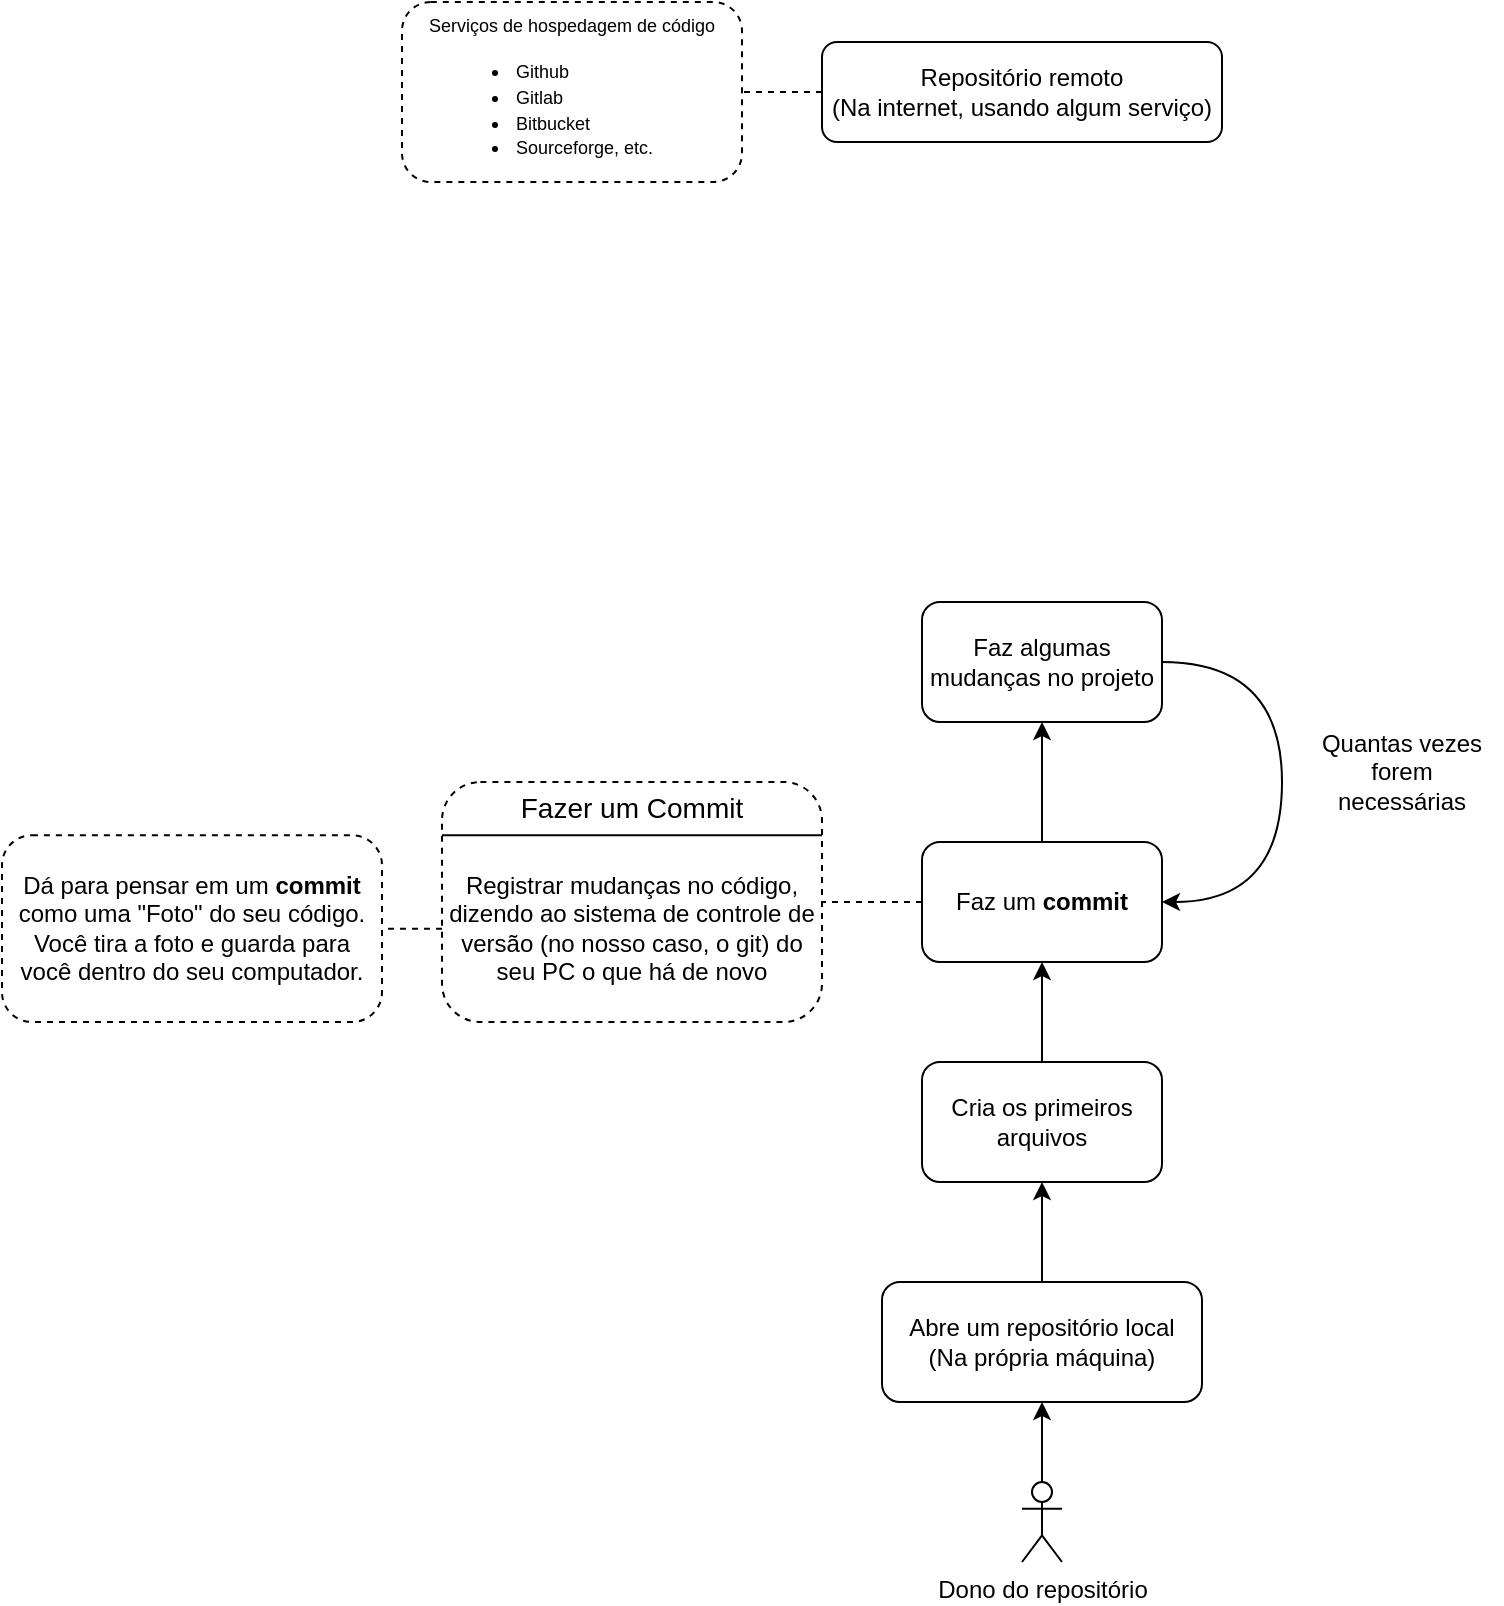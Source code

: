 <mxfile version="24.8.3">
  <diagram name="Página-1" id="87dOXasFhXahZmvE9qLV">
    <mxGraphModel dx="1309" dy="340" grid="1" gridSize="10" guides="1" tooltips="1" connect="1" arrows="0" fold="1" page="1" pageScale="1" pageWidth="827" pageHeight="1169" math="0" shadow="0">
      <root>
        <mxCell id="0" />
        <mxCell id="1" parent="0" />
        <mxCell id="iXsLAZq5B4U-1ETLq_H_-3" style="edgeStyle=orthogonalEdgeStyle;rounded=0;orthogonalLoop=1;jettySize=auto;html=1;entryX=0.5;entryY=1;entryDx=0;entryDy=0;exitX=0.5;exitY=0;exitDx=0;exitDy=0;exitPerimeter=0;" edge="1" parent="1" source="iXsLAZq5B4U-1ETLq_H_-9" target="iXsLAZq5B4U-1ETLq_H_-8">
          <mxGeometry relative="1" as="geometry">
            <mxPoint x="340" y="940" as="sourcePoint" />
            <mxPoint x="340" y="850" as="targetPoint" />
          </mxGeometry>
        </mxCell>
        <mxCell id="iXsLAZq5B4U-1ETLq_H_-12" style="edgeStyle=orthogonalEdgeStyle;rounded=0;orthogonalLoop=1;jettySize=auto;html=1;entryX=0.5;entryY=1;entryDx=0;entryDy=0;" edge="1" parent="1" source="iXsLAZq5B4U-1ETLq_H_-8" target="iXsLAZq5B4U-1ETLq_H_-41">
          <mxGeometry relative="1" as="geometry" />
        </mxCell>
        <mxCell id="iXsLAZq5B4U-1ETLq_H_-8" value="Abre um repositório local&lt;div&gt;(Na própria máquina)&lt;/div&gt;" style="rounded=1;whiteSpace=wrap;html=1;" vertex="1" parent="1">
          <mxGeometry x="260" y="840" width="160" height="60" as="geometry" />
        </mxCell>
        <mxCell id="iXsLAZq5B4U-1ETLq_H_-9" value="Dono do repositório" style="shape=umlActor;verticalLabelPosition=bottom;verticalAlign=top;html=1;outlineConnect=0;" vertex="1" parent="1">
          <mxGeometry x="330" y="940" width="20" height="40" as="geometry" />
        </mxCell>
        <mxCell id="iXsLAZq5B4U-1ETLq_H_-34" style="rounded=0;orthogonalLoop=1;jettySize=auto;html=1;entryX=1;entryY=0.5;entryDx=0;entryDy=0;exitX=0;exitY=0.5;exitDx=0;exitDy=0;dashed=1;endArrow=none;endFill=0;" edge="1" parent="1" source="iXsLAZq5B4U-1ETLq_H_-11" target="iXsLAZq5B4U-1ETLq_H_-25">
          <mxGeometry relative="1" as="geometry">
            <mxPoint x="330.714" y="225" as="sourcePoint" />
            <mxPoint x="270" y="140" as="targetPoint" />
          </mxGeometry>
        </mxCell>
        <mxCell id="iXsLAZq5B4U-1ETLq_H_-11" value="Repositório remoto&lt;div&gt;(Na internet, usando algum serviço)&lt;/div&gt;" style="rounded=1;whiteSpace=wrap;html=1;" vertex="1" parent="1">
          <mxGeometry x="230" y="220" width="200" height="50" as="geometry" />
        </mxCell>
        <mxCell id="iXsLAZq5B4U-1ETLq_H_-26" value="" style="group;fillColor=none;align=center;strokeWidth=1;perimeterSpacing=0;rounded=0;arcSize=29;dashed=1;dashPattern=1 1;strokeColor=none;" vertex="1" connectable="0" parent="1">
          <mxGeometry x="20" y="200" width="170" height="90" as="geometry" />
        </mxCell>
        <mxCell id="iXsLAZq5B4U-1ETLq_H_-25" value="" style="rounded=1;whiteSpace=wrap;html=1;dashed=1;arcSize=16;" vertex="1" parent="iXsLAZq5B4U-1ETLq_H_-26">
          <mxGeometry width="170" height="90" as="geometry" />
        </mxCell>
        <mxCell id="iXsLAZq5B4U-1ETLq_H_-16" value="Serviços de hospedagem de código" style="text;html=1;align=center;verticalAlign=top;whiteSpace=wrap;rounded=0;fontSize=9;fontStyle=0;dashed=1;dashPattern=8 8;" vertex="1" parent="iXsLAZq5B4U-1ETLq_H_-26">
          <mxGeometry width="170" height="20" as="geometry" />
        </mxCell>
        <mxCell id="iXsLAZq5B4U-1ETLq_H_-27" value="&lt;ul style=&quot;font-size: 9px; padding-left: 15px; padding-bottom: 0px; line-height: 140%;&quot;&gt;&lt;li style=&quot;font-size: 9px;&quot;&gt;Github&lt;/li&gt;&lt;li style=&quot;font-size: 9px;&quot;&gt;Gitlab&lt;/li&gt;&lt;li style=&quot;font-size: 9px;&quot;&gt;Bitbucket&lt;/li&gt;&lt;li style=&quot;font-size: 9px;&quot;&gt;Sourceforge, etc.&lt;/li&gt;&lt;/ul&gt;" style="text;html=1;align=left;verticalAlign=middle;whiteSpace=wrap;rounded=0;fontSize=9;labelBackgroundColor=none;labelBorderColor=none;horizontal=1;labelPosition=center;verticalLabelPosition=middle;dashed=1;dashPattern=8 8;spacingTop=0;" vertex="1" parent="iXsLAZq5B4U-1ETLq_H_-26">
          <mxGeometry x="40" y="19" width="90" height="70" as="geometry" />
        </mxCell>
        <mxCell id="iXsLAZq5B4U-1ETLq_H_-42" style="edgeStyle=orthogonalEdgeStyle;rounded=0;orthogonalLoop=1;jettySize=auto;html=1;entryX=0.5;entryY=1;entryDx=0;entryDy=0;" edge="1" parent="1" source="iXsLAZq5B4U-1ETLq_H_-41" target="iXsLAZq5B4U-1ETLq_H_-43">
          <mxGeometry relative="1" as="geometry" />
        </mxCell>
        <mxCell id="iXsLAZq5B4U-1ETLq_H_-41" value="Cria os primeiros arquivos" style="rounded=1;whiteSpace=wrap;html=1;" vertex="1" parent="1">
          <mxGeometry x="280" y="730" width="120" height="60" as="geometry" />
        </mxCell>
        <mxCell id="iXsLAZq5B4U-1ETLq_H_-62" style="edgeStyle=orthogonalEdgeStyle;rounded=0;orthogonalLoop=1;jettySize=auto;html=1;exitX=0.5;exitY=0;exitDx=0;exitDy=0;entryX=0.5;entryY=1;entryDx=0;entryDy=0;" edge="1" parent="1" source="iXsLAZq5B4U-1ETLq_H_-43" target="iXsLAZq5B4U-1ETLq_H_-61">
          <mxGeometry relative="1" as="geometry" />
        </mxCell>
        <mxCell id="iXsLAZq5B4U-1ETLq_H_-43" value="Faz um &lt;b&gt;commit&lt;/b&gt;" style="rounded=1;whiteSpace=wrap;html=1;" vertex="1" parent="1">
          <mxGeometry x="280" y="620" width="120" height="60" as="geometry" />
        </mxCell>
        <mxCell id="iXsLAZq5B4U-1ETLq_H_-44" value="" style="group;fillColor=none;align=center;strokeWidth=1;perimeterSpacing=0;rounded=0;arcSize=29;dashed=1;dashPattern=1 1;strokeColor=none;" vertex="1" connectable="0" parent="1">
          <mxGeometry x="40" y="590" width="190" height="120" as="geometry" />
        </mxCell>
        <mxCell id="iXsLAZq5B4U-1ETLq_H_-45" value="" style="rounded=1;whiteSpace=wrap;html=1;dashed=1;arcSize=16;" vertex="1" parent="iXsLAZq5B4U-1ETLq_H_-44">
          <mxGeometry width="190" height="120" as="geometry" />
        </mxCell>
        <mxCell id="iXsLAZq5B4U-1ETLq_H_-46" value="&lt;font style=&quot;font-size: 14px;&quot;&gt;Fazer um Commit&lt;/font&gt;" style="text;html=1;align=center;verticalAlign=middle;whiteSpace=wrap;rounded=0;fontSize=9;fontStyle=0;dashed=1;dashPattern=8 8;glass=0;shadow=0;" vertex="1" parent="iXsLAZq5B4U-1ETLq_H_-44">
          <mxGeometry width="190" height="26.667" as="geometry" />
        </mxCell>
        <mxCell id="iXsLAZq5B4U-1ETLq_H_-52" value="Registrar mudanças no código, dizendo ao sistema de controle de versão (no nosso caso, o git) do seu PC o que há de novo" style="text;html=1;align=center;verticalAlign=middle;whiteSpace=wrap;rounded=0;" vertex="1" parent="iXsLAZq5B4U-1ETLq_H_-44">
          <mxGeometry y="26.67" width="190" height="93.33" as="geometry" />
        </mxCell>
        <mxCell id="iXsLAZq5B4U-1ETLq_H_-55" value="" style="endArrow=none;html=1;rounded=0;exitX=0;exitY=0;exitDx=0;exitDy=0;entryX=1;entryY=0;entryDx=0;entryDy=0;strokeWidth=1;" edge="1" parent="iXsLAZq5B4U-1ETLq_H_-44">
          <mxGeometry width="50" height="50" relative="1" as="geometry">
            <mxPoint y="26.67" as="sourcePoint" />
            <mxPoint x="190.0" y="26.67" as="targetPoint" />
          </mxGeometry>
        </mxCell>
        <mxCell id="iXsLAZq5B4U-1ETLq_H_-50" style="rounded=0;orthogonalLoop=1;jettySize=auto;html=1;exitX=0;exitY=0.5;exitDx=0;exitDy=0;dashed=1;endArrow=none;endFill=0;entryX=1;entryY=0.5;entryDx=0;entryDy=0;" edge="1" parent="1" source="iXsLAZq5B4U-1ETLq_H_-43" target="iXsLAZq5B4U-1ETLq_H_-45">
          <mxGeometry relative="1" as="geometry">
            <mxPoint x="250.0" y="650" as="sourcePoint" />
            <mxPoint x="230" y="630" as="targetPoint" />
          </mxGeometry>
        </mxCell>
        <mxCell id="iXsLAZq5B4U-1ETLq_H_-63" style="edgeStyle=orthogonalEdgeStyle;rounded=0;orthogonalLoop=1;jettySize=auto;html=1;exitX=1;exitY=0.5;exitDx=0;exitDy=0;entryX=1;entryY=0.5;entryDx=0;entryDy=0;curved=1;" edge="1" parent="1" source="iXsLAZq5B4U-1ETLq_H_-61" target="iXsLAZq5B4U-1ETLq_H_-43">
          <mxGeometry relative="1" as="geometry">
            <Array as="points">
              <mxPoint x="460" y="530" />
              <mxPoint x="460" y="650" />
            </Array>
          </mxGeometry>
        </mxCell>
        <mxCell id="iXsLAZq5B4U-1ETLq_H_-61" value="Faz algumas mudanças no projeto" style="rounded=1;whiteSpace=wrap;html=1;" vertex="1" parent="1">
          <mxGeometry x="280" y="500" width="120" height="60" as="geometry" />
        </mxCell>
        <mxCell id="iXsLAZq5B4U-1ETLq_H_-64" value="" style="group;fillColor=none;align=center;strokeWidth=1;perimeterSpacing=0;rounded=0;arcSize=29;dashed=1;dashPattern=1 1;strokeColor=none;" vertex="1" connectable="0" parent="1">
          <mxGeometry x="-180" y="616.66" width="190" height="93.34" as="geometry" />
        </mxCell>
        <mxCell id="iXsLAZq5B4U-1ETLq_H_-65" value="" style="rounded=1;whiteSpace=wrap;html=1;dashed=1;arcSize=16;" vertex="1" parent="iXsLAZq5B4U-1ETLq_H_-64">
          <mxGeometry width="190" height="93.34" as="geometry" />
        </mxCell>
        <mxCell id="iXsLAZq5B4U-1ETLq_H_-67" value="Dá para pensar em um &lt;b&gt;commit &lt;/b&gt;como uma &quot;Foto&quot; do seu código. Você tira a foto e guarda para você dentro do seu computador." style="text;html=1;align=center;verticalAlign=middle;whiteSpace=wrap;rounded=0;spacingLeft=2;spacingRight=2;" vertex="1" parent="iXsLAZq5B4U-1ETLq_H_-64">
          <mxGeometry width="190" height="93.34" as="geometry" />
        </mxCell>
        <mxCell id="iXsLAZq5B4U-1ETLq_H_-69" style="rounded=0;orthogonalLoop=1;jettySize=auto;html=1;dashed=1;endArrow=none;endFill=0;entryX=1;entryY=0.5;entryDx=0;entryDy=0;exitX=0;exitY=0.5;exitDx=0;exitDy=0;" edge="1" target="iXsLAZq5B4U-1ETLq_H_-67" parent="1" source="iXsLAZq5B4U-1ETLq_H_-52">
          <mxGeometry relative="1" as="geometry">
            <mxPoint x="20" y="640" as="sourcePoint" />
            <mxPoint x="135" y="740" as="targetPoint" />
          </mxGeometry>
        </mxCell>
        <mxCell id="iXsLAZq5B4U-1ETLq_H_-73" value="Quantas vezes forem necessárias" style="text;html=1;align=center;verticalAlign=middle;whiteSpace=wrap;rounded=0;" vertex="1" parent="1">
          <mxGeometry x="470" y="570" width="100" height="30" as="geometry" />
        </mxCell>
      </root>
    </mxGraphModel>
  </diagram>
</mxfile>

